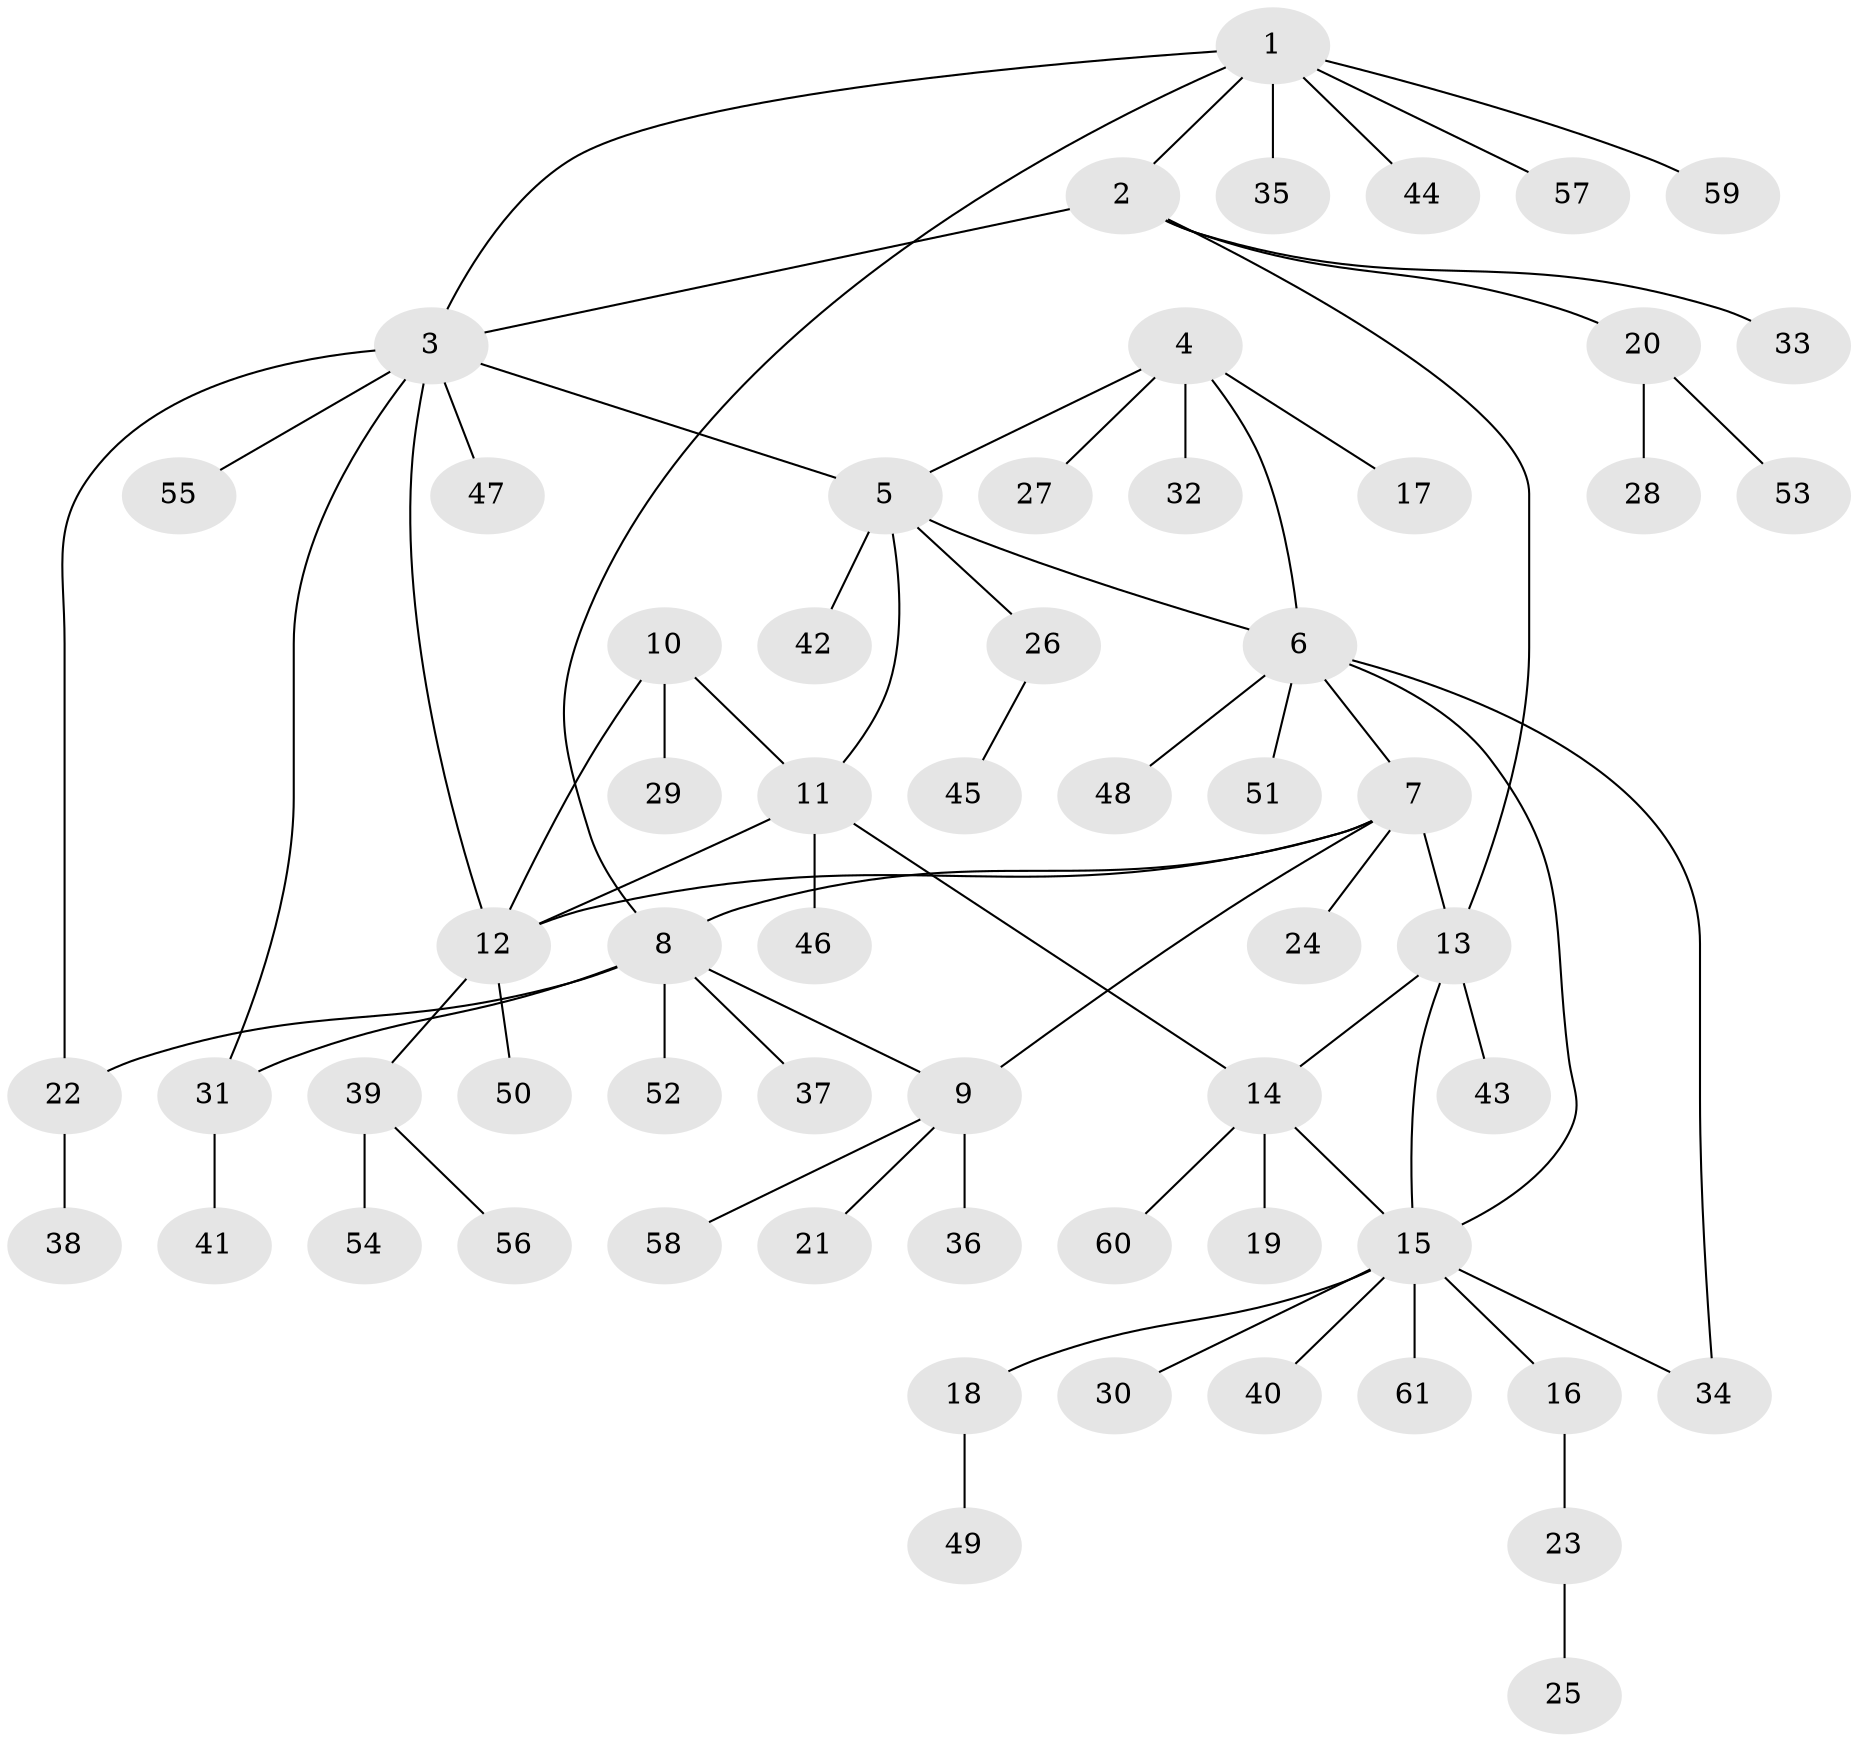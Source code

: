 // Generated by graph-tools (version 1.1) at 2025/50/03/09/25 03:50:33]
// undirected, 61 vertices, 74 edges
graph export_dot {
graph [start="1"]
  node [color=gray90,style=filled];
  1;
  2;
  3;
  4;
  5;
  6;
  7;
  8;
  9;
  10;
  11;
  12;
  13;
  14;
  15;
  16;
  17;
  18;
  19;
  20;
  21;
  22;
  23;
  24;
  25;
  26;
  27;
  28;
  29;
  30;
  31;
  32;
  33;
  34;
  35;
  36;
  37;
  38;
  39;
  40;
  41;
  42;
  43;
  44;
  45;
  46;
  47;
  48;
  49;
  50;
  51;
  52;
  53;
  54;
  55;
  56;
  57;
  58;
  59;
  60;
  61;
  1 -- 2;
  1 -- 3;
  1 -- 8;
  1 -- 35;
  1 -- 44;
  1 -- 57;
  1 -- 59;
  2 -- 3;
  2 -- 13;
  2 -- 20;
  2 -- 33;
  3 -- 5;
  3 -- 12;
  3 -- 22;
  3 -- 31;
  3 -- 47;
  3 -- 55;
  4 -- 5;
  4 -- 6;
  4 -- 17;
  4 -- 27;
  4 -- 32;
  5 -- 6;
  5 -- 11;
  5 -- 26;
  5 -- 42;
  6 -- 7;
  6 -- 15;
  6 -- 34;
  6 -- 48;
  6 -- 51;
  7 -- 8;
  7 -- 9;
  7 -- 12;
  7 -- 13;
  7 -- 24;
  8 -- 9;
  8 -- 22;
  8 -- 31;
  8 -- 37;
  8 -- 52;
  9 -- 21;
  9 -- 36;
  9 -- 58;
  10 -- 11;
  10 -- 12;
  10 -- 29;
  11 -- 12;
  11 -- 14;
  11 -- 46;
  12 -- 39;
  12 -- 50;
  13 -- 14;
  13 -- 15;
  13 -- 43;
  14 -- 15;
  14 -- 19;
  14 -- 60;
  15 -- 16;
  15 -- 18;
  15 -- 30;
  15 -- 34;
  15 -- 40;
  15 -- 61;
  16 -- 23;
  18 -- 49;
  20 -- 28;
  20 -- 53;
  22 -- 38;
  23 -- 25;
  26 -- 45;
  31 -- 41;
  39 -- 54;
  39 -- 56;
}
